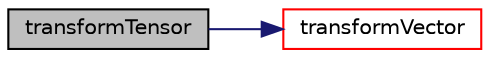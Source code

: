 digraph "transformTensor"
{
  bgcolor="transparent";
  edge [fontname="Helvetica",fontsize="10",labelfontname="Helvetica",labelfontsize="10"];
  node [fontname="Helvetica",fontsize="10",shape=record];
  rankdir="LR";
  Node1 [label="transformTensor",height=0.2,width=0.4,color="black", fillcolor="grey75", style="filled", fontcolor="black"];
  Node1 -> Node2 [color="midnightblue",fontsize="10",style="solid",fontname="Helvetica"];
  Node2 [label="transformVector",height=0.2,width=0.4,color="red",URL="$a00088.html#a645d2b6d6cbf16ff6a27c1f8d1e50963",tooltip="Transform vectorField using transformation tensorField and return. "];
}
